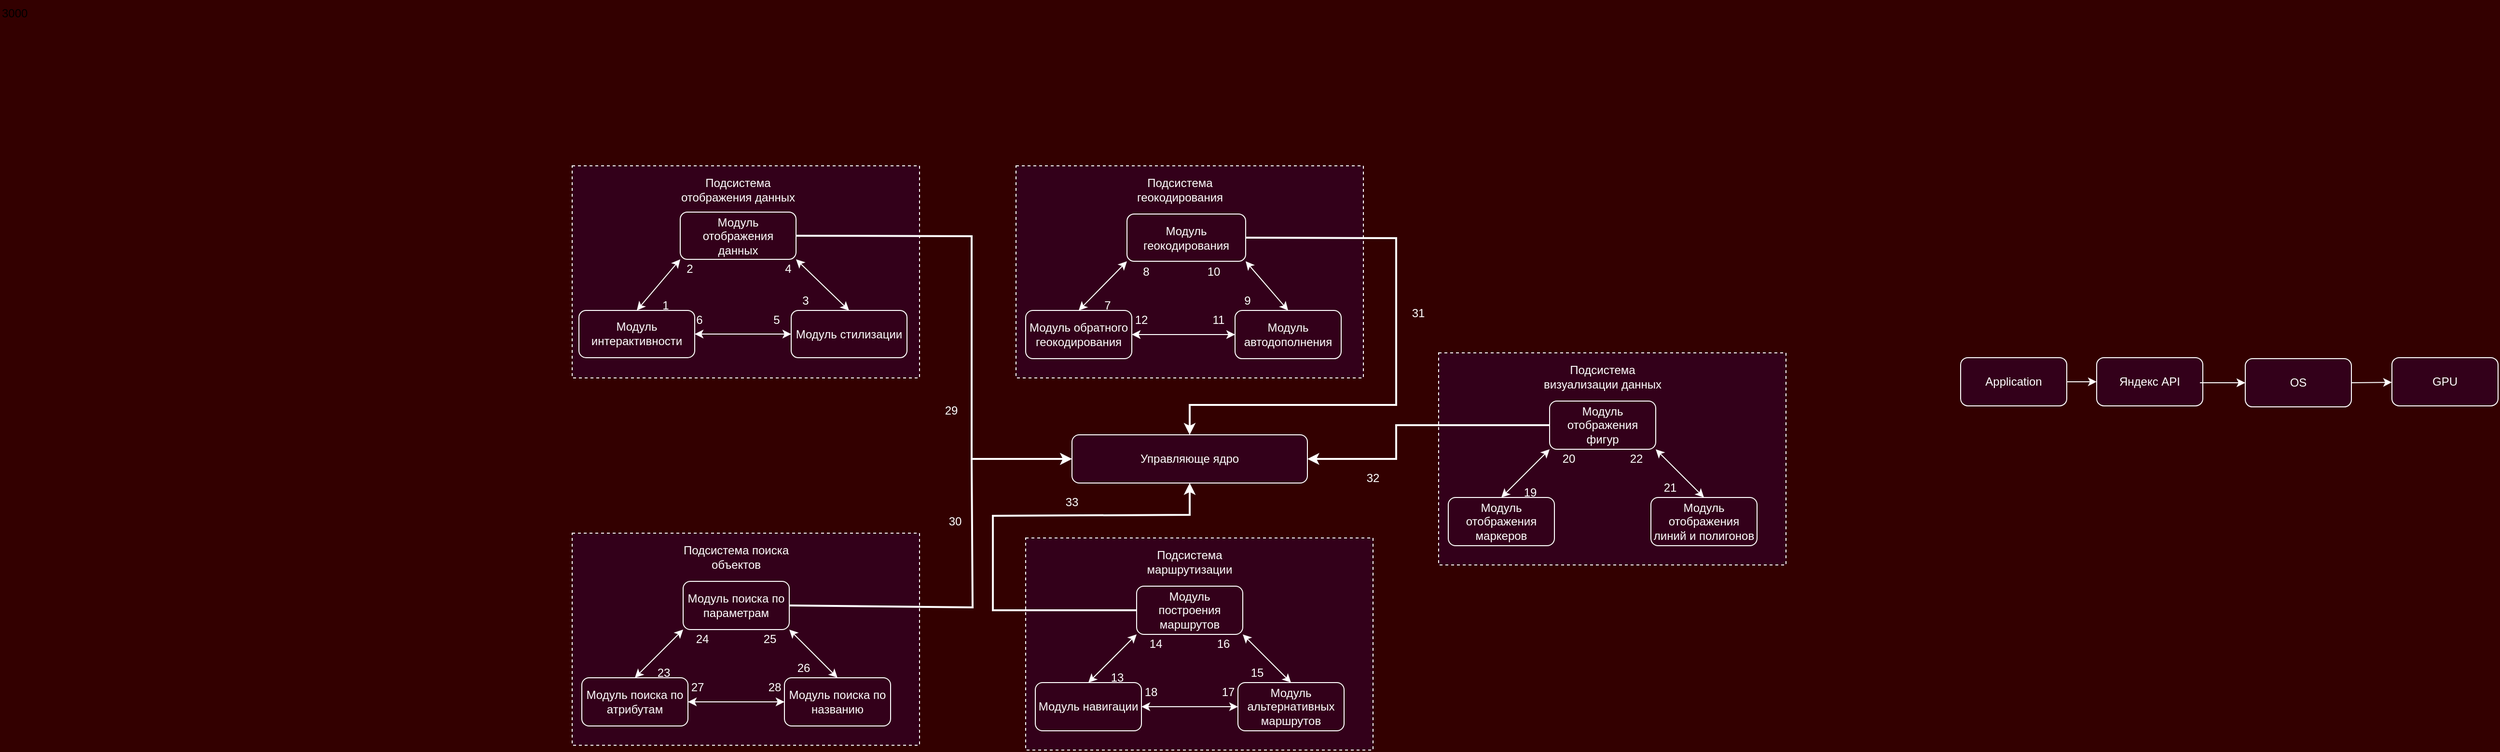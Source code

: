<mxfile version="23.1.4" type="github">
  <diagram name="Страница — 1" id="5i1mLzlN07jmrmbTKN8E">
    <mxGraphModel dx="1744" dy="1480" grid="0" gridSize="2" guides="1" tooltips="1" connect="1" arrows="1" fold="1" page="1" pageScale="1" pageWidth="300000" pageHeight="300000" background="#330000" math="0" shadow="0">
      <root>
        <mxCell id="0" />
        <mxCell id="1" parent="0" />
        <mxCell id="a494tXdaxEgdpBk0lXqR-2" value="" style="rounded=0;whiteSpace=wrap;html=1;labelBackgroundColor=none;fillColor=#33001A;strokeColor=#FFFFFF;fontColor=#FFFFFF;dashed=1;" parent="1" vertex="1">
          <mxGeometry x="772" y="334" width="360" height="220" as="geometry" />
        </mxCell>
        <mxCell id="a494tXdaxEgdpBk0lXqR-33" value="Подсистема отображения данных" style="text;strokeColor=none;align=center;fillColor=none;html=1;verticalAlign=middle;whiteSpace=wrap;rounded=0;labelBackgroundColor=none;fontColor=#FFFFFF;" parent="1" vertex="1">
          <mxGeometry x="879" y="344" width="130" height="30" as="geometry" />
        </mxCell>
        <mxCell id="a494tXdaxEgdpBk0lXqR-49" value="" style="endArrow=classic;startArrow=classic;rounded=0;entryX=0;entryY=1;entryDx=0;entryDy=0;exitX=0.5;exitY=0;exitDx=0;exitDy=0;strokeColor=#FFFFFF;targetPerimeterSpacing=2;sourcePerimeterSpacing=2;labelPosition=left;verticalLabelPosition=top;align=right;verticalAlign=bottom;html=1;" parent="1" source="a494tXdaxEgdpBk0lXqR-118" target="a494tXdaxEgdpBk0lXqR-117" edge="1">
          <mxGeometry width="50" height="50" relative="1" as="geometry">
            <mxPoint x="839" y="484" as="sourcePoint" />
            <mxPoint x="904.582" y="426.435" as="targetPoint" />
            <Array as="points" />
          </mxGeometry>
        </mxCell>
        <mxCell id="a494tXdaxEgdpBk0lXqR-51" value="1" style="text;html=1;strokeColor=none;fillColor=none;align=center;verticalAlign=middle;whiteSpace=wrap;rounded=0;fontColor=#FFFFFF;" parent="1" vertex="1">
          <mxGeometry x="854" y="469" width="30" height="20" as="geometry" />
        </mxCell>
        <mxCell id="a494tXdaxEgdpBk0lXqR-52" value="2" style="text;html=1;strokeColor=none;fillColor=none;align=center;verticalAlign=middle;whiteSpace=wrap;rounded=0;fontColor=#FFFFFF;" parent="1" vertex="1">
          <mxGeometry x="879" y="431" width="30" height="20" as="geometry" />
        </mxCell>
        <mxCell id="a494tXdaxEgdpBk0lXqR-53" value="" style="endArrow=classic;startArrow=classic;rounded=0;entryX=1;entryY=1;entryDx=0;entryDy=0;exitX=0.5;exitY=0;exitDx=0;exitDy=0;strokeColor=#FFFFFF;targetPerimeterSpacing=2;sourcePerimeterSpacing=2;labelPosition=left;verticalLabelPosition=top;align=right;verticalAlign=bottom;html=1;jumpStyle=none;" parent="1" source="a494tXdaxEgdpBk0lXqR-119" target="a494tXdaxEgdpBk0lXqR-117" edge="1">
          <mxGeometry width="50" height="50" relative="1" as="geometry">
            <mxPoint x="1049" y="484" as="sourcePoint" />
            <mxPoint x="983.418" y="426.435" as="targetPoint" />
            <Array as="points" />
          </mxGeometry>
        </mxCell>
        <mxCell id="a494tXdaxEgdpBk0lXqR-54" value="" style="endArrow=classic;startArrow=classic;rounded=0;exitX=0;exitY=0.5;exitDx=0;exitDy=0;strokeColor=#FFFFFF;targetPerimeterSpacing=2;sourcePerimeterSpacing=2;labelPosition=left;verticalLabelPosition=top;align=right;verticalAlign=bottom;html=1;entryX=1;entryY=0.5;entryDx=0;entryDy=0;" parent="1" source="a494tXdaxEgdpBk0lXqR-119" target="a494tXdaxEgdpBk0lXqR-118" edge="1">
          <mxGeometry width="50" height="50" relative="1" as="geometry">
            <mxPoint x="994" y="509" as="sourcePoint" />
            <mxPoint x="894.0" y="509" as="targetPoint" />
            <Array as="points" />
          </mxGeometry>
        </mxCell>
        <mxCell id="a494tXdaxEgdpBk0lXqR-55" value="4" style="text;html=1;strokeColor=none;fillColor=none;align=center;verticalAlign=middle;whiteSpace=wrap;rounded=0;fontColor=#FFFFFF;" parent="1" vertex="1">
          <mxGeometry x="981" y="431" width="30" height="20" as="geometry" />
        </mxCell>
        <mxCell id="a494tXdaxEgdpBk0lXqR-56" value="3" style="text;html=1;strokeColor=none;fillColor=none;align=center;verticalAlign=middle;whiteSpace=wrap;rounded=0;fontColor=#FFFFFF;" parent="1" vertex="1">
          <mxGeometry x="999" y="464" width="30" height="20" as="geometry" />
        </mxCell>
        <mxCell id="a494tXdaxEgdpBk0lXqR-57" value="6" style="text;html=1;strokeColor=none;fillColor=none;align=center;verticalAlign=middle;whiteSpace=wrap;rounded=0;fontColor=#FFFFFF;" parent="1" vertex="1">
          <mxGeometry x="889" y="484" width="30" height="20" as="geometry" />
        </mxCell>
        <mxCell id="a494tXdaxEgdpBk0lXqR-58" value="5" style="text;html=1;strokeColor=none;fillColor=none;align=center;verticalAlign=middle;whiteSpace=wrap;rounded=0;fontColor=#FFFFFF;" parent="1" vertex="1">
          <mxGeometry x="969" y="484" width="30" height="20" as="geometry" />
        </mxCell>
        <mxCell id="a494tXdaxEgdpBk0lXqR-60" value="" style="rounded=0;whiteSpace=wrap;html=1;labelBackgroundColor=none;fillColor=#33001A;strokeColor=#FFFFFF;fontColor=#FFFFFF;dashed=1;" parent="1" vertex="1">
          <mxGeometry x="1232" y="334" width="360" height="220" as="geometry" />
        </mxCell>
        <mxCell id="a494tXdaxEgdpBk0lXqR-61" value="Модуль геокодирования" style="rounded=1;whiteSpace=wrap;html=1;strokeColor=#FFFFFF;fillColor=#33001A;fontColor=#FFFFFF;" parent="1" vertex="1">
          <mxGeometry x="1347" y="384" width="123" height="49.05" as="geometry" />
        </mxCell>
        <mxCell id="a494tXdaxEgdpBk0lXqR-62" value="Подсистема геокодирования" style="text;strokeColor=none;align=center;fillColor=none;html=1;verticalAlign=middle;whiteSpace=wrap;rounded=0;labelBackgroundColor=none;fontColor=#FFFFFF;" parent="1" vertex="1">
          <mxGeometry x="1337" y="344" width="130" height="30" as="geometry" />
        </mxCell>
        <mxCell id="a494tXdaxEgdpBk0lXqR-63" value="Модуль обратного геокодирования" style="rounded=1;whiteSpace=wrap;html=1;strokeColor=#FFFFFF;fillColor=#33001A;fontColor=#FFFFFF;" parent="1" vertex="1">
          <mxGeometry x="1242" y="484" width="110" height="50" as="geometry" />
        </mxCell>
        <mxCell id="a494tXdaxEgdpBk0lXqR-64" value="Модуль автодополнения" style="rounded=1;whiteSpace=wrap;html=1;strokeColor=#FFFFFF;fillColor=#33001A;fontColor=#FFFFFF;" parent="1" vertex="1">
          <mxGeometry x="1459" y="484.05" width="110" height="50" as="geometry" />
        </mxCell>
        <mxCell id="a494tXdaxEgdpBk0lXqR-65" value="" style="endArrow=classic;startArrow=classic;rounded=0;entryX=0;entryY=1;entryDx=0;entryDy=0;exitX=0.5;exitY=0;exitDx=0;exitDy=0;strokeColor=#FFFFFF;targetPerimeterSpacing=2;sourcePerimeterSpacing=2;labelPosition=left;verticalLabelPosition=top;align=right;verticalAlign=bottom;html=1;" parent="1" source="a494tXdaxEgdpBk0lXqR-63" target="a494tXdaxEgdpBk0lXqR-61" edge="1">
          <mxGeometry width="50" height="50" relative="1" as="geometry">
            <mxPoint x="1542" y="564" as="sourcePoint" />
            <mxPoint x="1592" y="514" as="targetPoint" />
            <Array as="points" />
          </mxGeometry>
        </mxCell>
        <mxCell id="a494tXdaxEgdpBk0lXqR-66" value="7" style="text;html=1;strokeColor=none;fillColor=none;align=center;verticalAlign=middle;whiteSpace=wrap;rounded=0;fontColor=#FFFFFF;" parent="1" vertex="1">
          <mxGeometry x="1312" y="469" width="30" height="20" as="geometry" />
        </mxCell>
        <mxCell id="a494tXdaxEgdpBk0lXqR-67" value="8" style="text;html=1;strokeColor=none;fillColor=none;align=center;verticalAlign=middle;whiteSpace=wrap;rounded=0;fontColor=#FFFFFF;" parent="1" vertex="1">
          <mxGeometry x="1352" y="434" width="30" height="20" as="geometry" />
        </mxCell>
        <mxCell id="a494tXdaxEgdpBk0lXqR-68" value="" style="endArrow=classic;startArrow=classic;rounded=0;entryX=1;entryY=1;entryDx=0;entryDy=0;exitX=0.5;exitY=0;exitDx=0;exitDy=0;strokeColor=#FFFFFF;targetPerimeterSpacing=2;sourcePerimeterSpacing=2;labelPosition=left;verticalLabelPosition=top;align=right;verticalAlign=bottom;html=1;jumpStyle=none;" parent="1" source="a494tXdaxEgdpBk0lXqR-64" target="a494tXdaxEgdpBk0lXqR-61" edge="1">
          <mxGeometry width="50" height="50" relative="1" as="geometry">
            <mxPoint x="1312" y="494" as="sourcePoint" />
            <mxPoint x="1392" y="474" as="targetPoint" />
            <Array as="points" />
          </mxGeometry>
        </mxCell>
        <mxCell id="a494tXdaxEgdpBk0lXqR-69" value="" style="endArrow=classic;startArrow=classic;rounded=0;exitX=0;exitY=0.5;exitDx=0;exitDy=0;strokeColor=#FFFFFF;targetPerimeterSpacing=2;sourcePerimeterSpacing=2;labelPosition=left;verticalLabelPosition=top;align=right;verticalAlign=bottom;html=1;entryX=1;entryY=0.5;entryDx=0;entryDy=0;" parent="1" source="a494tXdaxEgdpBk0lXqR-64" target="a494tXdaxEgdpBk0lXqR-63" edge="1">
          <mxGeometry width="50" height="50" relative="1" as="geometry">
            <mxPoint x="1474" y="489" as="sourcePoint" />
            <mxPoint x="1382" y="469" as="targetPoint" />
            <Array as="points" />
          </mxGeometry>
        </mxCell>
        <mxCell id="a494tXdaxEgdpBk0lXqR-70" value="10" style="text;html=1;strokeColor=none;fillColor=none;align=center;verticalAlign=middle;whiteSpace=wrap;rounded=0;fontColor=#FFFFFF;" parent="1" vertex="1">
          <mxGeometry x="1422" y="434" width="30" height="20" as="geometry" />
        </mxCell>
        <mxCell id="a494tXdaxEgdpBk0lXqR-71" value="9" style="text;html=1;strokeColor=none;fillColor=none;align=center;verticalAlign=middle;whiteSpace=wrap;rounded=0;fontColor=#FFFFFF;" parent="1" vertex="1">
          <mxGeometry x="1457" y="464" width="30" height="20" as="geometry" />
        </mxCell>
        <mxCell id="a494tXdaxEgdpBk0lXqR-72" value="12" style="text;html=1;strokeColor=none;fillColor=none;align=center;verticalAlign=middle;whiteSpace=wrap;rounded=0;fontColor=#FFFFFF;" parent="1" vertex="1">
          <mxGeometry x="1347" y="484" width="30" height="20" as="geometry" />
        </mxCell>
        <mxCell id="a494tXdaxEgdpBk0lXqR-73" value="11" style="text;html=1;strokeColor=none;fillColor=none;align=center;verticalAlign=middle;whiteSpace=wrap;rounded=0;fontColor=#FFFFFF;" parent="1" vertex="1">
          <mxGeometry x="1427" y="484" width="30" height="20" as="geometry" />
        </mxCell>
        <mxCell id="a494tXdaxEgdpBk0lXqR-74" value="" style="rounded=0;whiteSpace=wrap;html=1;labelBackgroundColor=none;fillColor=#33001A;strokeColor=#FFFFFF;fontColor=#FFFFFF;dashed=1;" parent="1" vertex="1">
          <mxGeometry x="1242" y="720" width="360" height="220" as="geometry" />
        </mxCell>
        <mxCell id="a494tXdaxEgdpBk0lXqR-75" value="Модуль построения маршрутов" style="rounded=1;whiteSpace=wrap;html=1;strokeColor=#FFFFFF;fillColor=#33001A;fontColor=#FFFFFF;" parent="1" vertex="1">
          <mxGeometry x="1357" y="770" width="110" height="50" as="geometry" />
        </mxCell>
        <mxCell id="a494tXdaxEgdpBk0lXqR-76" value="Подсистема маршрутизации" style="text;strokeColor=none;align=center;fillColor=none;html=1;verticalAlign=middle;whiteSpace=wrap;rounded=0;labelBackgroundColor=none;fontColor=#FFFFFF;" parent="1" vertex="1">
          <mxGeometry x="1347" y="730" width="130" height="30" as="geometry" />
        </mxCell>
        <mxCell id="a494tXdaxEgdpBk0lXqR-77" value="Модуль навигации" style="rounded=1;whiteSpace=wrap;html=1;strokeColor=#FFFFFF;fillColor=#33001A;fontColor=#FFFFFF;" parent="1" vertex="1">
          <mxGeometry x="1252" y="870" width="110" height="50" as="geometry" />
        </mxCell>
        <mxCell id="a494tXdaxEgdpBk0lXqR-78" value="Модуль альтернативных маршрутов" style="rounded=1;whiteSpace=wrap;html=1;strokeColor=#FFFFFF;fillColor=#33001A;fontColor=#FFFFFF;" parent="1" vertex="1">
          <mxGeometry x="1462" y="870" width="110" height="50" as="geometry" />
        </mxCell>
        <mxCell id="a494tXdaxEgdpBk0lXqR-79" value="" style="endArrow=classic;startArrow=classic;rounded=0;entryX=0;entryY=1;entryDx=0;entryDy=0;exitX=0.5;exitY=0;exitDx=0;exitDy=0;strokeColor=#FFFFFF;targetPerimeterSpacing=2;sourcePerimeterSpacing=2;labelPosition=left;verticalLabelPosition=top;align=right;verticalAlign=bottom;html=1;" parent="1" source="a494tXdaxEgdpBk0lXqR-77" target="a494tXdaxEgdpBk0lXqR-75" edge="1">
          <mxGeometry width="50" height="50" relative="1" as="geometry">
            <mxPoint x="1552" y="950" as="sourcePoint" />
            <mxPoint x="1602" y="900" as="targetPoint" />
            <Array as="points" />
          </mxGeometry>
        </mxCell>
        <mxCell id="a494tXdaxEgdpBk0lXqR-80" value="13" style="text;html=1;strokeColor=none;fillColor=none;align=center;verticalAlign=middle;whiteSpace=wrap;rounded=0;fontColor=#FFFFFF;" parent="1" vertex="1">
          <mxGeometry x="1322" y="855" width="30" height="20" as="geometry" />
        </mxCell>
        <mxCell id="a494tXdaxEgdpBk0lXqR-81" value="14" style="text;html=1;strokeColor=none;fillColor=none;align=center;verticalAlign=middle;whiteSpace=wrap;rounded=0;fontColor=#FFFFFF;" parent="1" vertex="1">
          <mxGeometry x="1362" y="820" width="30" height="20" as="geometry" />
        </mxCell>
        <mxCell id="a494tXdaxEgdpBk0lXqR-82" value="" style="endArrow=classic;startArrow=classic;rounded=0;entryX=1;entryY=1;entryDx=0;entryDy=0;exitX=0.5;exitY=0;exitDx=0;exitDy=0;strokeColor=#FFFFFF;targetPerimeterSpacing=2;sourcePerimeterSpacing=2;labelPosition=left;verticalLabelPosition=top;align=right;verticalAlign=bottom;html=1;jumpStyle=none;" parent="1" source="a494tXdaxEgdpBk0lXqR-78" target="a494tXdaxEgdpBk0lXqR-75" edge="1">
          <mxGeometry width="50" height="50" relative="1" as="geometry">
            <mxPoint x="1322" y="880" as="sourcePoint" />
            <mxPoint x="1402" y="860" as="targetPoint" />
            <Array as="points" />
          </mxGeometry>
        </mxCell>
        <mxCell id="a494tXdaxEgdpBk0lXqR-83" value="" style="endArrow=classic;startArrow=classic;rounded=0;exitX=0;exitY=0.5;exitDx=0;exitDy=0;strokeColor=#FFFFFF;targetPerimeterSpacing=2;sourcePerimeterSpacing=2;labelPosition=left;verticalLabelPosition=top;align=right;verticalAlign=bottom;html=1;entryX=1;entryY=0.5;entryDx=0;entryDy=0;" parent="1" source="a494tXdaxEgdpBk0lXqR-78" target="a494tXdaxEgdpBk0lXqR-77" edge="1">
          <mxGeometry width="50" height="50" relative="1" as="geometry">
            <mxPoint x="1484" y="875" as="sourcePoint" />
            <mxPoint x="1392" y="855" as="targetPoint" />
            <Array as="points" />
          </mxGeometry>
        </mxCell>
        <mxCell id="a494tXdaxEgdpBk0lXqR-84" value="16" style="text;html=1;strokeColor=none;fillColor=none;align=center;verticalAlign=middle;whiteSpace=wrap;rounded=0;fontColor=#FFFFFF;" parent="1" vertex="1">
          <mxGeometry x="1432" y="820" width="30" height="20" as="geometry" />
        </mxCell>
        <mxCell id="a494tXdaxEgdpBk0lXqR-85" value="15" style="text;html=1;strokeColor=none;fillColor=none;align=center;verticalAlign=middle;whiteSpace=wrap;rounded=0;fontColor=#FFFFFF;" parent="1" vertex="1">
          <mxGeometry x="1467" y="850" width="30" height="20" as="geometry" />
        </mxCell>
        <mxCell id="a494tXdaxEgdpBk0lXqR-86" value="18" style="text;html=1;strokeColor=none;fillColor=none;align=center;verticalAlign=middle;whiteSpace=wrap;rounded=0;fontColor=#FFFFFF;" parent="1" vertex="1">
          <mxGeometry x="1357" y="870" width="30" height="20" as="geometry" />
        </mxCell>
        <mxCell id="a494tXdaxEgdpBk0lXqR-87" value="17" style="text;html=1;strokeColor=none;fillColor=none;align=center;verticalAlign=middle;whiteSpace=wrap;rounded=0;fontColor=#FFFFFF;" parent="1" vertex="1">
          <mxGeometry x="1437" y="870" width="30" height="20" as="geometry" />
        </mxCell>
        <mxCell id="a494tXdaxEgdpBk0lXqR-88" value="" style="rounded=0;whiteSpace=wrap;html=1;labelBackgroundColor=none;fillColor=#33001A;strokeColor=#FFFFFF;fontColor=#FFFFFF;dashed=1;" parent="1" vertex="1">
          <mxGeometry x="1670" y="528" width="360" height="220" as="geometry" />
        </mxCell>
        <mxCell id="a494tXdaxEgdpBk0lXqR-89" value="Модуль отображения фигур" style="rounded=1;whiteSpace=wrap;html=1;strokeColor=#FFFFFF;fillColor=#33001A;fontColor=#FFFFFF;" parent="1" vertex="1">
          <mxGeometry x="1785" y="578" width="110" height="50" as="geometry" />
        </mxCell>
        <mxCell id="a494tXdaxEgdpBk0lXqR-90" value="Подсистема визуализации данных" style="text;strokeColor=none;align=center;fillColor=none;html=1;verticalAlign=middle;whiteSpace=wrap;rounded=0;labelBackgroundColor=none;fontColor=#FFFFFF;" parent="1" vertex="1">
          <mxGeometry x="1775" y="538" width="130" height="30" as="geometry" />
        </mxCell>
        <mxCell id="a494tXdaxEgdpBk0lXqR-91" value="Модуль отображения маркеров" style="rounded=1;whiteSpace=wrap;html=1;strokeColor=#FFFFFF;fillColor=#33001A;fontColor=#FFFFFF;" parent="1" vertex="1">
          <mxGeometry x="1680" y="678" width="110" height="50" as="geometry" />
        </mxCell>
        <mxCell id="a494tXdaxEgdpBk0lXqR-92" value="Модуль отображения линий и полигонов" style="rounded=1;whiteSpace=wrap;html=1;strokeColor=#FFFFFF;fillColor=#33001A;fontColor=#FFFFFF;" parent="1" vertex="1">
          <mxGeometry x="1890" y="678" width="110" height="50" as="geometry" />
        </mxCell>
        <mxCell id="a494tXdaxEgdpBk0lXqR-93" value="" style="endArrow=classic;startArrow=classic;rounded=0;entryX=0;entryY=1;entryDx=0;entryDy=0;exitX=0.5;exitY=0;exitDx=0;exitDy=0;strokeColor=#FFFFFF;targetPerimeterSpacing=2;sourcePerimeterSpacing=2;labelPosition=left;verticalLabelPosition=top;align=right;verticalAlign=bottom;html=1;" parent="1" source="a494tXdaxEgdpBk0lXqR-91" target="a494tXdaxEgdpBk0lXqR-89" edge="1">
          <mxGeometry width="50" height="50" relative="1" as="geometry">
            <mxPoint x="1980" y="758" as="sourcePoint" />
            <mxPoint x="2030" y="708" as="targetPoint" />
            <Array as="points" />
          </mxGeometry>
        </mxCell>
        <mxCell id="a494tXdaxEgdpBk0lXqR-94" value="19" style="text;html=1;strokeColor=none;fillColor=none;align=center;verticalAlign=middle;whiteSpace=wrap;rounded=0;fontColor=#FFFFFF;" parent="1" vertex="1">
          <mxGeometry x="1750" y="663" width="30" height="20" as="geometry" />
        </mxCell>
        <mxCell id="a494tXdaxEgdpBk0lXqR-95" value="20" style="text;html=1;strokeColor=none;fillColor=none;align=center;verticalAlign=middle;whiteSpace=wrap;rounded=0;fontColor=#FFFFFF;" parent="1" vertex="1">
          <mxGeometry x="1790" y="628" width="30" height="20" as="geometry" />
        </mxCell>
        <mxCell id="a494tXdaxEgdpBk0lXqR-96" value="" style="endArrow=classic;startArrow=classic;rounded=0;entryX=1;entryY=1;entryDx=0;entryDy=0;exitX=0.5;exitY=0;exitDx=0;exitDy=0;strokeColor=#FFFFFF;targetPerimeterSpacing=2;sourcePerimeterSpacing=2;labelPosition=left;verticalLabelPosition=top;align=right;verticalAlign=bottom;html=1;jumpStyle=none;" parent="1" source="a494tXdaxEgdpBk0lXqR-92" target="a494tXdaxEgdpBk0lXqR-89" edge="1">
          <mxGeometry width="50" height="50" relative="1" as="geometry">
            <mxPoint x="1750" y="688" as="sourcePoint" />
            <mxPoint x="1830" y="668" as="targetPoint" />
            <Array as="points" />
          </mxGeometry>
        </mxCell>
        <mxCell id="a494tXdaxEgdpBk0lXqR-98" value="22" style="text;html=1;strokeColor=none;fillColor=none;align=center;verticalAlign=middle;whiteSpace=wrap;rounded=0;fontColor=#FFFFFF;" parent="1" vertex="1">
          <mxGeometry x="1860" y="628" width="30" height="20" as="geometry" />
        </mxCell>
        <mxCell id="a494tXdaxEgdpBk0lXqR-99" value="21" style="text;html=1;strokeColor=none;fillColor=none;align=center;verticalAlign=middle;whiteSpace=wrap;rounded=0;fontColor=#FFFFFF;" parent="1" vertex="1">
          <mxGeometry x="1895" y="658" width="30" height="20" as="geometry" />
        </mxCell>
        <mxCell id="a494tXdaxEgdpBk0lXqR-103" value="" style="rounded=0;whiteSpace=wrap;html=1;labelBackgroundColor=none;fillColor=#33001A;strokeColor=#FFFFFF;fontColor=#FFFFFF;dashed=1;" parent="1" vertex="1">
          <mxGeometry x="772" y="715" width="360" height="220" as="geometry" />
        </mxCell>
        <mxCell id="a494tXdaxEgdpBk0lXqR-104" value="Модуль поиска по параметрам" style="rounded=1;whiteSpace=wrap;html=1;strokeColor=#FFFFFF;fillColor=#33001A;fontColor=#FFFFFF;" parent="1" vertex="1">
          <mxGeometry x="887" y="765" width="110" height="50" as="geometry" />
        </mxCell>
        <mxCell id="a494tXdaxEgdpBk0lXqR-105" value="Подсистема поиска объектов" style="text;strokeColor=none;align=center;fillColor=none;html=1;verticalAlign=middle;whiteSpace=wrap;rounded=0;labelBackgroundColor=none;fontColor=#FFFFFF;" parent="1" vertex="1">
          <mxGeometry x="877" y="725" width="130" height="30" as="geometry" />
        </mxCell>
        <mxCell id="a494tXdaxEgdpBk0lXqR-106" value="Модуль поиска по атрибутам" style="rounded=1;whiteSpace=wrap;html=1;strokeColor=#FFFFFF;fillColor=#33001A;fontColor=#FFFFFF;" parent="1" vertex="1">
          <mxGeometry x="782" y="865" width="110" height="50" as="geometry" />
        </mxCell>
        <mxCell id="a494tXdaxEgdpBk0lXqR-107" value="Модуль поиска по названию" style="rounded=1;whiteSpace=wrap;html=1;strokeColor=#FFFFFF;fillColor=#33001A;fontColor=#FFFFFF;" parent="1" vertex="1">
          <mxGeometry x="992" y="865" width="110" height="50" as="geometry" />
        </mxCell>
        <mxCell id="a494tXdaxEgdpBk0lXqR-108" value="" style="endArrow=classic;startArrow=classic;rounded=0;entryX=0;entryY=1;entryDx=0;entryDy=0;exitX=0.5;exitY=0;exitDx=0;exitDy=0;strokeColor=#FFFFFF;targetPerimeterSpacing=2;sourcePerimeterSpacing=2;labelPosition=left;verticalLabelPosition=top;align=right;verticalAlign=bottom;html=1;" parent="1" source="a494tXdaxEgdpBk0lXqR-106" target="a494tXdaxEgdpBk0lXqR-104" edge="1">
          <mxGeometry width="50" height="50" relative="1" as="geometry">
            <mxPoint x="1082" y="945" as="sourcePoint" />
            <mxPoint x="1132" y="895" as="targetPoint" />
            <Array as="points" />
          </mxGeometry>
        </mxCell>
        <mxCell id="a494tXdaxEgdpBk0lXqR-109" value="23" style="text;html=1;strokeColor=none;fillColor=none;align=center;verticalAlign=middle;whiteSpace=wrap;rounded=0;fontColor=#FFFFFF;" parent="1" vertex="1">
          <mxGeometry x="852" y="850" width="30" height="20" as="geometry" />
        </mxCell>
        <mxCell id="a494tXdaxEgdpBk0lXqR-110" value="24" style="text;html=1;strokeColor=none;fillColor=none;align=center;verticalAlign=middle;whiteSpace=wrap;rounded=0;fontColor=#FFFFFF;" parent="1" vertex="1">
          <mxGeometry x="892" y="815" width="30" height="20" as="geometry" />
        </mxCell>
        <mxCell id="a494tXdaxEgdpBk0lXqR-111" value="" style="endArrow=classic;startArrow=classic;rounded=0;entryX=1;entryY=1;entryDx=0;entryDy=0;exitX=0.5;exitY=0;exitDx=0;exitDy=0;strokeColor=#FFFFFF;targetPerimeterSpacing=2;sourcePerimeterSpacing=2;labelPosition=left;verticalLabelPosition=top;align=right;verticalAlign=bottom;html=1;jumpStyle=none;" parent="1" source="a494tXdaxEgdpBk0lXqR-107" target="a494tXdaxEgdpBk0lXqR-104" edge="1">
          <mxGeometry width="50" height="50" relative="1" as="geometry">
            <mxPoint x="852" y="875" as="sourcePoint" />
            <mxPoint x="932" y="855" as="targetPoint" />
            <Array as="points" />
          </mxGeometry>
        </mxCell>
        <mxCell id="a494tXdaxEgdpBk0lXqR-112" value="" style="endArrow=classic;startArrow=classic;rounded=0;exitX=0;exitY=0.5;exitDx=0;exitDy=0;strokeColor=#FFFFFF;targetPerimeterSpacing=2;sourcePerimeterSpacing=2;labelPosition=left;verticalLabelPosition=top;align=right;verticalAlign=bottom;html=1;entryX=1;entryY=0.5;entryDx=0;entryDy=0;" parent="1" source="a494tXdaxEgdpBk0lXqR-107" target="a494tXdaxEgdpBk0lXqR-106" edge="1">
          <mxGeometry width="50" height="50" relative="1" as="geometry">
            <mxPoint x="1014" y="870" as="sourcePoint" />
            <mxPoint x="922" y="850" as="targetPoint" />
            <Array as="points" />
          </mxGeometry>
        </mxCell>
        <mxCell id="a494tXdaxEgdpBk0lXqR-113" value="25" style="text;html=1;strokeColor=none;fillColor=none;align=center;verticalAlign=middle;whiteSpace=wrap;rounded=0;fontColor=#FFFFFF;" parent="1" vertex="1">
          <mxGeometry x="962" y="815" width="30" height="20" as="geometry" />
        </mxCell>
        <mxCell id="a494tXdaxEgdpBk0lXqR-114" value="26" style="text;html=1;strokeColor=none;fillColor=none;align=center;verticalAlign=middle;whiteSpace=wrap;rounded=0;fontColor=#FFFFFF;" parent="1" vertex="1">
          <mxGeometry x="997" y="845" width="30" height="20" as="geometry" />
        </mxCell>
        <mxCell id="a494tXdaxEgdpBk0lXqR-115" value="27" style="text;html=1;strokeColor=none;fillColor=none;align=center;verticalAlign=middle;whiteSpace=wrap;rounded=0;fontColor=#FFFFFF;" parent="1" vertex="1">
          <mxGeometry x="887" y="865" width="30" height="20" as="geometry" />
        </mxCell>
        <mxCell id="a494tXdaxEgdpBk0lXqR-116" value="28" style="text;html=1;strokeColor=none;fillColor=none;align=center;verticalAlign=middle;whiteSpace=wrap;rounded=0;fontColor=#FFFFFF;" parent="1" vertex="1">
          <mxGeometry x="967" y="865" width="30" height="20" as="geometry" />
        </mxCell>
        <mxCell id="a494tXdaxEgdpBk0lXqR-117" value="Модуль отображения данных" style="rounded=1;whiteSpace=wrap;html=1;strokeColor=#FFFFFF;fillColor=#33001A;fontColor=#FFFFFF;" parent="1" vertex="1">
          <mxGeometry x="884" y="382" width="120" height="49" as="geometry" />
        </mxCell>
        <mxCell id="a494tXdaxEgdpBk0lXqR-118" value="Модуль интерактивности" style="rounded=1;whiteSpace=wrap;html=1;strokeColor=#FFFFFF;fillColor=#33001A;fontColor=#FFFFFF;" parent="1" vertex="1">
          <mxGeometry x="779" y="483.95" width="120" height="49" as="geometry" />
        </mxCell>
        <mxCell id="a494tXdaxEgdpBk0lXqR-119" value="Модуль стилизации" style="rounded=1;whiteSpace=wrap;html=1;strokeColor=#FFFFFF;fillColor=#33001A;fontColor=#FFFFFF;" parent="1" vertex="1">
          <mxGeometry x="999" y="484" width="120" height="49" as="geometry" />
        </mxCell>
        <mxCell id="a494tXdaxEgdpBk0lXqR-121" value="Управляюще ядро" style="rounded=1;whiteSpace=wrap;html=1;strokeColor=#FFFFFF;fillColor=#33001A;fontColor=#FFFFFF;" parent="1" vertex="1">
          <mxGeometry x="1290" y="613" width="244" height="50" as="geometry" />
        </mxCell>
        <mxCell id="a494tXdaxEgdpBk0lXqR-122" value="3000" style="text;whiteSpace=wrap;" parent="1" vertex="1">
          <mxGeometry x="179.444" y="162.222" width="47" height="28" as="geometry" />
        </mxCell>
        <mxCell id="a494tXdaxEgdpBk0lXqR-125" value="" style="endArrow=classic;html=1;rounded=0;strokeColor=#FFFFFF;exitX=1;exitY=0.5;exitDx=0;exitDy=0;entryX=0;entryY=0.5;entryDx=0;entryDy=0;strokeWidth=2;" parent="1" source="a494tXdaxEgdpBk0lXqR-117" target="a494tXdaxEgdpBk0lXqR-121" edge="1">
          <mxGeometry width="50" height="50" relative="1" as="geometry">
            <mxPoint x="1155" y="626" as="sourcePoint" />
            <mxPoint x="1186" y="645" as="targetPoint" />
            <Array as="points">
              <mxPoint x="1186" y="407" />
              <mxPoint x="1186" y="638" />
            </Array>
          </mxGeometry>
        </mxCell>
        <mxCell id="a494tXdaxEgdpBk0lXqR-126" value="" style="endArrow=classic;html=1;rounded=0;strokeColor=#FFFFFF;strokeWidth=2;exitX=1;exitY=0.5;exitDx=0;exitDy=0;entryX=0.5;entryY=0;entryDx=0;entryDy=0;" parent="1" source="a494tXdaxEgdpBk0lXqR-61" target="a494tXdaxEgdpBk0lXqR-121" edge="1">
          <mxGeometry width="50" height="50" relative="1" as="geometry">
            <mxPoint x="1630" y="340" as="sourcePoint" />
            <mxPoint x="1400" y="582" as="targetPoint" />
            <Array as="points">
              <mxPoint x="1626" y="409" />
              <mxPoint x="1626" y="582" />
              <mxPoint x="1412" y="582" />
            </Array>
          </mxGeometry>
        </mxCell>
        <mxCell id="a494tXdaxEgdpBk0lXqR-127" value="" style="endArrow=classic;html=1;rounded=0;strokeColor=#FFFFFF;exitX=0;exitY=0.5;exitDx=0;exitDy=0;entryX=1;entryY=0.5;entryDx=0;entryDy=0;strokeWidth=2;" parent="1" source="a494tXdaxEgdpBk0lXqR-89" target="a494tXdaxEgdpBk0lXqR-121" edge="1">
          <mxGeometry width="50" height="50" relative="1" as="geometry">
            <mxPoint x="1683" y="378.5" as="sourcePoint" />
            <mxPoint x="1969" y="609.5" as="targetPoint" />
            <Array as="points">
              <mxPoint x="1703" y="603" />
              <mxPoint x="1626" y="603" />
              <mxPoint x="1626" y="638" />
            </Array>
          </mxGeometry>
        </mxCell>
        <mxCell id="a494tXdaxEgdpBk0lXqR-128" value="" style="endArrow=classic;html=1;rounded=0;strokeColor=#FFFFFF;exitX=1;exitY=0.5;exitDx=0;exitDy=0;strokeWidth=2;entryX=0;entryY=0.5;entryDx=0;entryDy=0;" parent="1" source="a494tXdaxEgdpBk0lXqR-104" target="a494tXdaxEgdpBk0lXqR-121" edge="1">
          <mxGeometry width="50" height="50" relative="1" as="geometry">
            <mxPoint x="962" y="595" as="sourcePoint" />
            <mxPoint x="1280" y="634" as="targetPoint" />
            <Array as="points">
              <mxPoint x="1187" y="792" />
              <mxPoint x="1186" y="638" />
            </Array>
          </mxGeometry>
        </mxCell>
        <mxCell id="a494tXdaxEgdpBk0lXqR-129" value="" style="endArrow=classic;html=1;rounded=0;strokeColor=#FFFFFF;strokeWidth=2;entryX=0.5;entryY=1;entryDx=0;entryDy=0;" parent="1" source="a494tXdaxEgdpBk0lXqR-75" target="a494tXdaxEgdpBk0lXqR-121" edge="1">
          <mxGeometry width="50" height="50" relative="1" as="geometry">
            <mxPoint x="1064" y="843" as="sourcePoint" />
            <mxPoint x="1357" y="691" as="targetPoint" />
            <Array as="points">
              <mxPoint x="1208" y="795" />
              <mxPoint x="1208" y="697" />
              <mxPoint x="1412" y="696" />
            </Array>
          </mxGeometry>
        </mxCell>
        <mxCell id="a494tXdaxEgdpBk0lXqR-130" value="29" style="text;html=1;strokeColor=none;fillColor=none;align=center;verticalAlign=middle;whiteSpace=wrap;rounded=0;fontColor=#FFFFFF;" parent="1" vertex="1">
          <mxGeometry x="1150" y="578" width="30" height="20" as="geometry" />
        </mxCell>
        <mxCell id="a494tXdaxEgdpBk0lXqR-131" value="30" style="text;html=1;strokeColor=none;fillColor=none;align=center;verticalAlign=middle;whiteSpace=wrap;rounded=0;fontColor=#FFFFFF;" parent="1" vertex="1">
          <mxGeometry x="1154" y="693" width="30" height="20" as="geometry" />
        </mxCell>
        <mxCell id="a494tXdaxEgdpBk0lXqR-132" value="31" style="text;html=1;strokeColor=none;fillColor=none;align=center;verticalAlign=middle;whiteSpace=wrap;rounded=0;fontColor=#FFFFFF;" parent="1" vertex="1">
          <mxGeometry x="1634" y="477" width="30" height="20" as="geometry" />
        </mxCell>
        <mxCell id="a494tXdaxEgdpBk0lXqR-133" value="32" style="text;html=1;strokeColor=none;fillColor=none;align=center;verticalAlign=middle;whiteSpace=wrap;rounded=0;fontColor=#FFFFFF;" parent="1" vertex="1">
          <mxGeometry x="1587" y="648" width="30" height="20" as="geometry" />
        </mxCell>
        <mxCell id="a494tXdaxEgdpBk0lXqR-134" value="33" style="text;html=1;strokeColor=none;fillColor=none;align=center;verticalAlign=middle;whiteSpace=wrap;rounded=0;fontColor=#FFFFFF;" parent="1" vertex="1">
          <mxGeometry x="1275" y="673" width="30" height="20" as="geometry" />
        </mxCell>
        <mxCell id="o6hrrIWk4VS7FyPVHHkK-2" value="Application" style="rounded=1;whiteSpace=wrap;html=1;strokeColor=#FFFFFF;fillColor=#33001A;fontColor=#FFFFFF;" vertex="1" parent="1">
          <mxGeometry x="2211" y="532.95" width="110" height="50" as="geometry" />
        </mxCell>
        <mxCell id="o6hrrIWk4VS7FyPVHHkK-3" value="Яндекс API" style="rounded=1;whiteSpace=wrap;html=1;strokeColor=#FFFFFF;fillColor=#33001A;fontColor=#FFFFFF;" vertex="1" parent="1">
          <mxGeometry x="2352" y="532.95" width="110" height="50" as="geometry" />
        </mxCell>
        <mxCell id="o6hrrIWk4VS7FyPVHHkK-4" value="OS" style="rounded=1;whiteSpace=wrap;html=1;strokeColor=#FFFFFF;fillColor=#33001A;fontColor=#FFFFFF;" vertex="1" parent="1">
          <mxGeometry x="2506" y="534.05" width="110" height="50" as="geometry" />
        </mxCell>
        <mxCell id="o6hrrIWk4VS7FyPVHHkK-5" value="GPU" style="rounded=1;whiteSpace=wrap;html=1;strokeColor=#FFFFFF;fillColor=#33001A;fontColor=#FFFFFF;" vertex="1" parent="1">
          <mxGeometry x="2658" y="532.95" width="110" height="50" as="geometry" />
        </mxCell>
        <mxCell id="o6hrrIWk4VS7FyPVHHkK-6" value="" style="endArrow=classic;html=1;rounded=0;exitX=1;exitY=0.5;exitDx=0;exitDy=0;strokeColor=#FFFFFF;" edge="1" parent="1" source="o6hrrIWk4VS7FyPVHHkK-2" target="o6hrrIWk4VS7FyPVHHkK-3">
          <mxGeometry width="50" height="50" relative="1" as="geometry">
            <mxPoint x="2390" y="709" as="sourcePoint" />
            <mxPoint x="2440" y="659" as="targetPoint" />
          </mxGeometry>
        </mxCell>
        <mxCell id="o6hrrIWk4VS7FyPVHHkK-8" value="" style="endArrow=classic;html=1;rounded=0;strokeColor=#FFFFFF;entryX=0;entryY=0.5;entryDx=0;entryDy=0;" edge="1" parent="1" target="o6hrrIWk4VS7FyPVHHkK-4">
          <mxGeometry width="50" height="50" relative="1" as="geometry">
            <mxPoint x="2459" y="559" as="sourcePoint" />
            <mxPoint x="2497" y="558.69" as="targetPoint" />
          </mxGeometry>
        </mxCell>
        <mxCell id="o6hrrIWk4VS7FyPVHHkK-9" value="" style="endArrow=classic;html=1;rounded=0;exitX=1;exitY=0.5;exitDx=0;exitDy=0;strokeColor=#FFFFFF;" edge="1" parent="1" source="o6hrrIWk4VS7FyPVHHkK-4" target="o6hrrIWk4VS7FyPVHHkK-5">
          <mxGeometry width="50" height="50" relative="1" as="geometry">
            <mxPoint x="2627" y="558.69" as="sourcePoint" />
            <mxPoint x="2658" y="558.69" as="targetPoint" />
          </mxGeometry>
        </mxCell>
      </root>
    </mxGraphModel>
  </diagram>
</mxfile>
